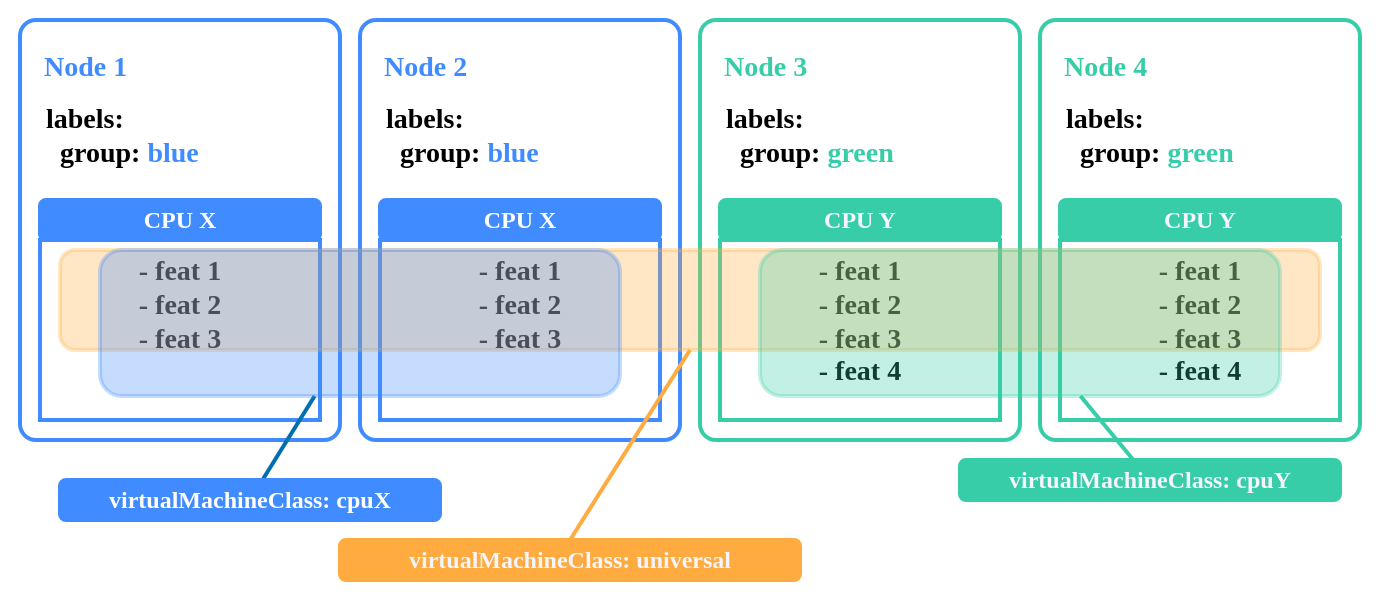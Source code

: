 <mxfile>
    <diagram id="6EXt89o7fHejoy0miyVt" name="Page-1">
        <mxGraphModel dx="1091" dy="785" grid="1" gridSize="10" guides="1" tooltips="1" connect="1" arrows="1" fold="1" page="1" pageScale="1" pageWidth="850" pageHeight="1100" math="0" shadow="0">
            <root>
                <mxCell id="0"/>
                <mxCell id="1" parent="0"/>
                <mxCell id="53" value="" style="rounded=0;whiteSpace=wrap;html=1;fontFamily=JetBrains Mono;fontSource=https%3A%2F%2Ffonts.googleapis.com%2Fcss%3Ffamily%3DJetBrains%2BMono;fontSize=14;fillColor=#FFFFFF;strokeColor=none;fontStyle=1" parent="1" vertex="1">
                    <mxGeometry x="70" y="100" width="690" height="300" as="geometry"/>
                </mxCell>
                <mxCell id="2" value="" style="rounded=1;whiteSpace=wrap;html=1;fillColor=#FFFFFF;fontColor=#0066ff;strokeColor=#408bff;arcSize=5;strokeWidth=2;fontFamily=JetBrains Mono;fontSource=https%3A%2F%2Ffonts.googleapis.com%2Fcss%3Ffamily%3DJetBrains%2BMono;gradientColor=none;fillStyle=hatch;fontStyle=1" parent="1" vertex="1">
                    <mxGeometry x="80" y="110" width="160" height="210" as="geometry"/>
                </mxCell>
                <mxCell id="5" value="Node 1" style="text;html=1;strokeColor=none;fillColor=none;align=left;verticalAlign=middle;whiteSpace=wrap;rounded=0;fontColor=#408BFF;strokeWidth=2;fontFamily=JetBrains Mono;fontSource=https%3A%2F%2Ffonts.googleapis.com%2Fcss%3Ffamily%3DJetBrains%2BMono;fontSize=14;fontStyle=1;" parent="1" vertex="1">
                    <mxGeometry x="90" y="124" width="60" height="20" as="geometry"/>
                </mxCell>
                <mxCell id="13" value="CPU X" style="rounded=1;whiteSpace=wrap;html=1;fillColor=#408bff;strokeColor=#408bff;strokeWidth=2;fontFamily=JetBrains Mono;fontSource=https%3A%2F%2Ffonts.googleapis.com%2Fcss%3Ffamily%3DJetBrains%2BMono;fontStyle=1;fontColor=#FFFFFF;" parent="1" vertex="1">
                    <mxGeometry x="90" y="200" width="140" height="20" as="geometry"/>
                </mxCell>
                <mxCell id="34" value="- feat 1&lt;br style=&quot;font-size: 14px;&quot;&gt;- feat&amp;nbsp;2&lt;br style=&quot;font-size: 14px;&quot;&gt;- feat 3" style="rounded=0;whiteSpace=wrap;html=1;fillColor=none;fontColor=default;strokeColor=#408bff;arcSize=5;strokeWidth=2;align=center;verticalAlign=top;fontFamily=JetBrains Mono;fontSource=https%3A%2F%2Ffonts.googleapis.com%2Fcss%3Ffamily%3DJetBrains%2BMono;fontSize=14;spacing=3;fontStyle=1;" parent="1" vertex="1">
                    <mxGeometry x="90" y="220" width="140" height="90" as="geometry"/>
                </mxCell>
                <mxCell id="39" value="" style="rounded=1;whiteSpace=wrap;html=1;fillColor=#FFFFFF;fontColor=#0066ff;strokeColor=#408bff;arcSize=5;strokeWidth=2;fontFamily=JetBrains Mono;fontSource=https%3A%2F%2Ffonts.googleapis.com%2Fcss%3Ffamily%3DJetBrains%2BMono;gradientColor=none;fillStyle=hatch;fontStyle=1" parent="1" vertex="1">
                    <mxGeometry x="250" y="110" width="160" height="210" as="geometry"/>
                </mxCell>
                <mxCell id="40" value="Node 2" style="text;html=1;strokeColor=none;fillColor=none;align=left;verticalAlign=middle;whiteSpace=wrap;rounded=0;fontColor=#408BFF;strokeWidth=2;fontFamily=JetBrains Mono;fontSource=https%3A%2F%2Ffonts.googleapis.com%2Fcss%3Ffamily%3DJetBrains%2BMono;fontSize=14;fontStyle=1;" parent="1" vertex="1">
                    <mxGeometry x="260" y="124" width="60" height="20" as="geometry"/>
                </mxCell>
                <mxCell id="41" value="CPU X" style="rounded=1;whiteSpace=wrap;html=1;fillColor=#408bff;strokeColor=#408bff;strokeWidth=2;fontFamily=JetBrains Mono;fontSource=https%3A%2F%2Ffonts.googleapis.com%2Fcss%3Ffamily%3DJetBrains%2BMono;fontStyle=1;fontColor=#FFFFFF;" parent="1" vertex="1">
                    <mxGeometry x="260" y="200" width="140" height="20" as="geometry"/>
                </mxCell>
                <mxCell id="42" value="- feat 1&lt;br style=&quot;font-size: 14px;&quot;&gt;- feat&amp;nbsp;2&lt;br style=&quot;font-size: 14px;&quot;&gt;- feat 3" style="rounded=0;whiteSpace=wrap;html=1;fillColor=none;fontColor=default;strokeColor=#408bff;arcSize=5;strokeWidth=2;align=center;verticalAlign=top;fontFamily=JetBrains Mono;fontSource=https%3A%2F%2Ffonts.googleapis.com%2Fcss%3Ffamily%3DJetBrains%2BMono;fontSize=14;spacing=3;fontStyle=1;" parent="1" vertex="1">
                    <mxGeometry x="260" y="220" width="140" height="90" as="geometry"/>
                </mxCell>
                <mxCell id="43" value="" style="rounded=1;whiteSpace=wrap;html=1;fillColor=#FFFFFF;fontColor=#0066ff;strokeColor=#38cda9;arcSize=5;strokeWidth=2;fontFamily=JetBrains Mono;fontSource=https%3A%2F%2Ffonts.googleapis.com%2Fcss%3Ffamily%3DJetBrains%2BMono;fontStyle=1" parent="1" vertex="1">
                    <mxGeometry x="420" y="110" width="160" height="210" as="geometry"/>
                </mxCell>
                <mxCell id="44" value="Node 3" style="text;html=1;strokeColor=none;fillColor=none;align=left;verticalAlign=middle;whiteSpace=wrap;rounded=0;fontColor=#38CDA9;strokeWidth=2;fontFamily=JetBrains Mono;fontSource=https%3A%2F%2Ffonts.googleapis.com%2Fcss%3Ffamily%3DJetBrains%2BMono;fontSize=14;fontStyle=1;" parent="1" vertex="1">
                    <mxGeometry x="430" y="124" width="60" height="20" as="geometry"/>
                </mxCell>
                <mxCell id="45" value="CPU Y" style="rounded=1;whiteSpace=wrap;html=1;fillColor=#38cda9;strokeColor=#38cda9;strokeWidth=2;fontFamily=JetBrains Mono;fontSource=https%3A%2F%2Ffonts.googleapis.com%2Fcss%3Ffamily%3DJetBrains%2BMono;fontStyle=1;fontColor=#f5f5fb;" parent="1" vertex="1">
                    <mxGeometry x="430" y="200" width="140" height="20" as="geometry"/>
                </mxCell>
                <mxCell id="46" value="- feat 1&lt;br style=&quot;font-size: 14px;&quot;&gt;- feat&amp;nbsp;2&lt;br style=&quot;font-size: 14px;&quot;&gt;- feat 3&lt;br style=&quot;font-size: 14px;&quot;&gt;- feat 4" style="rounded=0;whiteSpace=wrap;html=1;fillColor=none;fontColor=default;strokeColor=#38cda9;arcSize=5;strokeWidth=2;align=center;verticalAlign=top;fontFamily=JetBrains Mono;fontSource=https%3A%2F%2Ffonts.googleapis.com%2Fcss%3Ffamily%3DJetBrains%2BMono;fontSize=14;spacing=3;fontStyle=1;" parent="1" vertex="1">
                    <mxGeometry x="430" y="220" width="140" height="90" as="geometry"/>
                </mxCell>
                <mxCell id="47" value="" style="rounded=1;whiteSpace=wrap;html=1;fillColor=#FFFFFF;fontColor=#0066ff;strokeColor=#38cda9;arcSize=5;strokeWidth=2;fontFamily=JetBrains Mono;fontSource=https%3A%2F%2Ffonts.googleapis.com%2Fcss%3Ffamily%3DJetBrains%2BMono;fontStyle=1" parent="1" vertex="1">
                    <mxGeometry x="590" y="110" width="160" height="210" as="geometry"/>
                </mxCell>
                <mxCell id="48" value="Node 4" style="text;html=1;strokeColor=none;fillColor=none;align=left;verticalAlign=middle;whiteSpace=wrap;rounded=0;fontColor=#38CDA9;strokeWidth=2;fontFamily=JetBrains Mono;fontSource=https%3A%2F%2Ffonts.googleapis.com%2Fcss%3Ffamily%3DJetBrains%2BMono;fontSize=14;fontStyle=1;" parent="1" vertex="1">
                    <mxGeometry x="600" y="124" width="60" height="20" as="geometry"/>
                </mxCell>
                <mxCell id="49" value="CPU Y" style="rounded=1;whiteSpace=wrap;html=1;fillColor=#38cda9;strokeColor=#38cda9;strokeWidth=2;fontFamily=JetBrains Mono;fontSource=https%3A%2F%2Ffonts.googleapis.com%2Fcss%3Ffamily%3DJetBrains%2BMono;fontStyle=1;fontColor=#f5f5fb;" parent="1" vertex="1">
                    <mxGeometry x="600" y="200" width="140" height="20" as="geometry"/>
                </mxCell>
                <mxCell id="50" value="- feat 1&lt;br style=&quot;font-size: 14px;&quot;&gt;- feat&amp;nbsp;2&lt;br style=&quot;font-size: 14px;&quot;&gt;- feat 3&lt;br style=&quot;font-size: 14px;&quot;&gt;- feat 4" style="rounded=0;whiteSpace=wrap;html=1;fillColor=none;fontColor=default;strokeColor=#38cda9;arcSize=5;strokeWidth=2;align=center;verticalAlign=top;fontFamily=JetBrains Mono;fontSource=https%3A%2F%2Ffonts.googleapis.com%2Fcss%3Ffamily%3DJetBrains%2BMono;fontSize=14;spacing=3;fontStyle=1;" parent="1" vertex="1">
                    <mxGeometry x="600" y="220" width="140" height="90" as="geometry"/>
                </mxCell>
                <mxCell id="57" style="html=1;exitX=0.5;exitY=0;exitDx=0;exitDy=0;fontFamily=JetBrains Mono;fontSource=https%3A%2F%2Ffonts.googleapis.com%2Fcss%3Ffamily%3DJetBrains%2BMono;fontSize=12;strokeColor=#ffab40;endArrow=none;endFill=0;strokeWidth=2;fontStyle=1;fillColor=#da47ff;entryX=0.5;entryY=1;entryDx=0;entryDy=0;" parent="1" source="56" target="52" edge="1">
                    <mxGeometry relative="1" as="geometry"/>
                </mxCell>
                <mxCell id="56" value="virtualMachineClass:&amp;nbsp;&lt;span style=&quot;&quot; data-src-align=&quot;0:13&quot; class=&quot;EzKURWReUAB5oZgtQNkl&quot;&gt;universal&lt;/span&gt;" style="text;html=1;fillColor=#ffab40;align=center;verticalAlign=middle;whiteSpace=wrap;rounded=1;fontColor=#f5f5fb;strokeWidth=2;fontFamily=JetBrains Mono;fontSource=https%3A%2F%2Ffonts.googleapis.com%2Fcss%3Ffamily%3DJetBrains%2BMono;fontSize=12;fontStyle=1;strokeColor=#ffab40;" parent="1" vertex="1">
                    <mxGeometry x="240" y="370" width="230" height="20" as="geometry"/>
                </mxCell>
                <mxCell id="60" style="html=1;strokeWidth=2;fontFamily=JetBrains Mono;fontSource=https%3A%2F%2Ffonts.googleapis.com%2Fcss%3Ffamily%3DJetBrains%2BMono;fontSize=12;endArrow=none;endFill=0;strokeColor=#38cda9;fontStyle=1" parent="1" source="58" target="72" edge="1">
                    <mxGeometry relative="1" as="geometry">
                        <mxPoint x="820" y="308.611" as="targetPoint"/>
                    </mxGeometry>
                </mxCell>
                <mxCell id="58" value="virtualMachineClass: cpuY" style="text;html=1;strokeColor=#38cda9;fillColor=#38cda9;align=center;verticalAlign=middle;whiteSpace=wrap;rounded=1;fontColor=#f5f5fb;strokeWidth=2;fontFamily=JetBrains Mono;fontSource=https%3A%2F%2Ffonts.googleapis.com%2Fcss%3Ffamily%3DJetBrains%2BMono;fontSize=12;fontStyle=1" parent="1" vertex="1">
                    <mxGeometry x="550" y="330" width="190" height="20" as="geometry"/>
                </mxCell>
                <mxCell id="64" value="" style="html=1;strokeWidth=2;fontFamily=JetBrains Mono;fontSource=https%3A%2F%2Ffonts.googleapis.com%2Fcss%3Ffamily%3DJetBrains%2BMono;fontSize=12;endArrow=none;endFill=0;fillColor=#1ba1e2;strokeColor=#006EAF;fontStyle=1" parent="1" source="63" target="71" edge="1">
                    <mxGeometry relative="1" as="geometry">
                        <mxPoint x="221.012" y="300" as="targetPoint"/>
                    </mxGeometry>
                </mxCell>
                <mxCell id="63" value="virtualMachineClass: cpuX" style="text;html=1;strokeColor=#408bff;fillColor=#408bff;align=center;verticalAlign=middle;whiteSpace=wrap;rounded=1;strokeWidth=2;fontFamily=JetBrains Mono;fontSource=https%3A%2F%2Ffonts.googleapis.com%2Fcss%3Ffamily%3DJetBrains%2BMono;fontSize=12;fontStyle=1;fontColor=#FFFFFF;" parent="1" vertex="1">
                    <mxGeometry x="100" y="340" width="190" height="20" as="geometry"/>
                </mxCell>
                <mxCell id="67" value="labels:&lt;br&gt;&amp;nbsp; group: &lt;font color=&quot;#38cda9&quot;&gt;green&lt;/font&gt;" style="rounded=0;whiteSpace=wrap;html=1;fillColor=none;fontColor=default;strokeColor=none;arcSize=5;strokeWidth=2;align=left;verticalAlign=top;fontFamily=JetBrains Mono;fontSource=https%3A%2F%2Ffonts.googleapis.com%2Fcss%3Ffamily%3DJetBrains%2BMono;fontSize=14;spacing=3;fontStyle=1;" parent="1" vertex="1">
                    <mxGeometry x="430" y="144" width="140" height="50" as="geometry"/>
                </mxCell>
                <mxCell id="68" value="labels:&lt;br&gt;&amp;nbsp; group: &lt;font color=&quot;#38cda9&quot;&gt;green&lt;/font&gt;" style="rounded=0;whiteSpace=wrap;html=1;fillColor=none;fontColor=default;strokeColor=none;arcSize=5;strokeWidth=2;align=left;verticalAlign=top;fontFamily=JetBrains Mono;fontSource=https%3A%2F%2Ffonts.googleapis.com%2Fcss%3Ffamily%3DJetBrains%2BMono;fontSize=14;spacing=3;fontStyle=1;" parent="1" vertex="1">
                    <mxGeometry x="600" y="144" width="140" height="50" as="geometry"/>
                </mxCell>
                <mxCell id="52" value="" style="rounded=1;whiteSpace=wrap;html=1;fontFamily=JetBrains Mono;fontSource=https%3A%2F%2Ffonts.googleapis.com%2Fcss%3Ffamily%3DJetBrains%2BMono;fontSize=14;fillColor=#ffab40;strokeColor=#ffab40;strokeWidth=2;fontColor=#f5f5fb;opacity=30;fontStyle=1" parent="1" vertex="1">
                    <mxGeometry x="100" y="225" width="630" height="50" as="geometry"/>
                </mxCell>
                <mxCell id="71" value="" style="rounded=1;whiteSpace=wrap;html=1;fontFamily=JetBrains Mono;fontSource=https%3A%2F%2Ffonts.googleapis.com%2Fcss%3Ffamily%3DJetBrains%2BMono;fontSize=14;fillColor=#408bff;strokeColor=#408bff;strokeWidth=2;opacity=30;fontStyle=1" parent="1" vertex="1">
                    <mxGeometry x="120" y="225" width="260" height="73" as="geometry"/>
                </mxCell>
                <mxCell id="72" value="" style="rounded=1;whiteSpace=wrap;html=1;fontFamily=JetBrains Mono;fontSource=https%3A%2F%2Ffonts.googleapis.com%2Fcss%3Ffamily%3DJetBrains%2BMono;fontSize=14;fillColor=#38cda9;strokeColor=#38cda9;strokeWidth=2;fontColor=#f5f5fb;opacity=30;fontStyle=1" parent="1" vertex="1">
                    <mxGeometry x="450" y="225" width="260" height="73" as="geometry"/>
                </mxCell>
                <mxCell id="73" value="labels:&lt;br&gt;&amp;nbsp; group: &lt;font color=&quot;#408bff&quot;&gt;blue&lt;/font&gt;" style="rounded=0;whiteSpace=wrap;html=1;fillColor=none;fontColor=default;strokeColor=none;arcSize=5;strokeWidth=2;align=left;verticalAlign=top;fontFamily=JetBrains Mono;fontSource=https%3A%2F%2Ffonts.googleapis.com%2Fcss%3Ffamily%3DJetBrains%2BMono;fontSize=14;spacing=3;fontStyle=1;" parent="1" vertex="1">
                    <mxGeometry x="90" y="144" width="140" height="50" as="geometry"/>
                </mxCell>
                <mxCell id="74" value="labels:&lt;br&gt;&amp;nbsp; group: &lt;font color=&quot;#408bff&quot;&gt;blue&lt;/font&gt;" style="rounded=0;whiteSpace=wrap;html=1;fillColor=none;fontColor=default;strokeColor=none;arcSize=5;strokeWidth=2;align=left;verticalAlign=top;fontFamily=JetBrains Mono;fontSource=https%3A%2F%2Ffonts.googleapis.com%2Fcss%3Ffamily%3DJetBrains%2BMono;fontSize=14;spacing=3;fontStyle=1;" parent="1" vertex="1">
                    <mxGeometry x="260" y="144" width="140" height="50" as="geometry"/>
                </mxCell>
            </root>
        </mxGraphModel>
    </diagram>
</mxfile>
